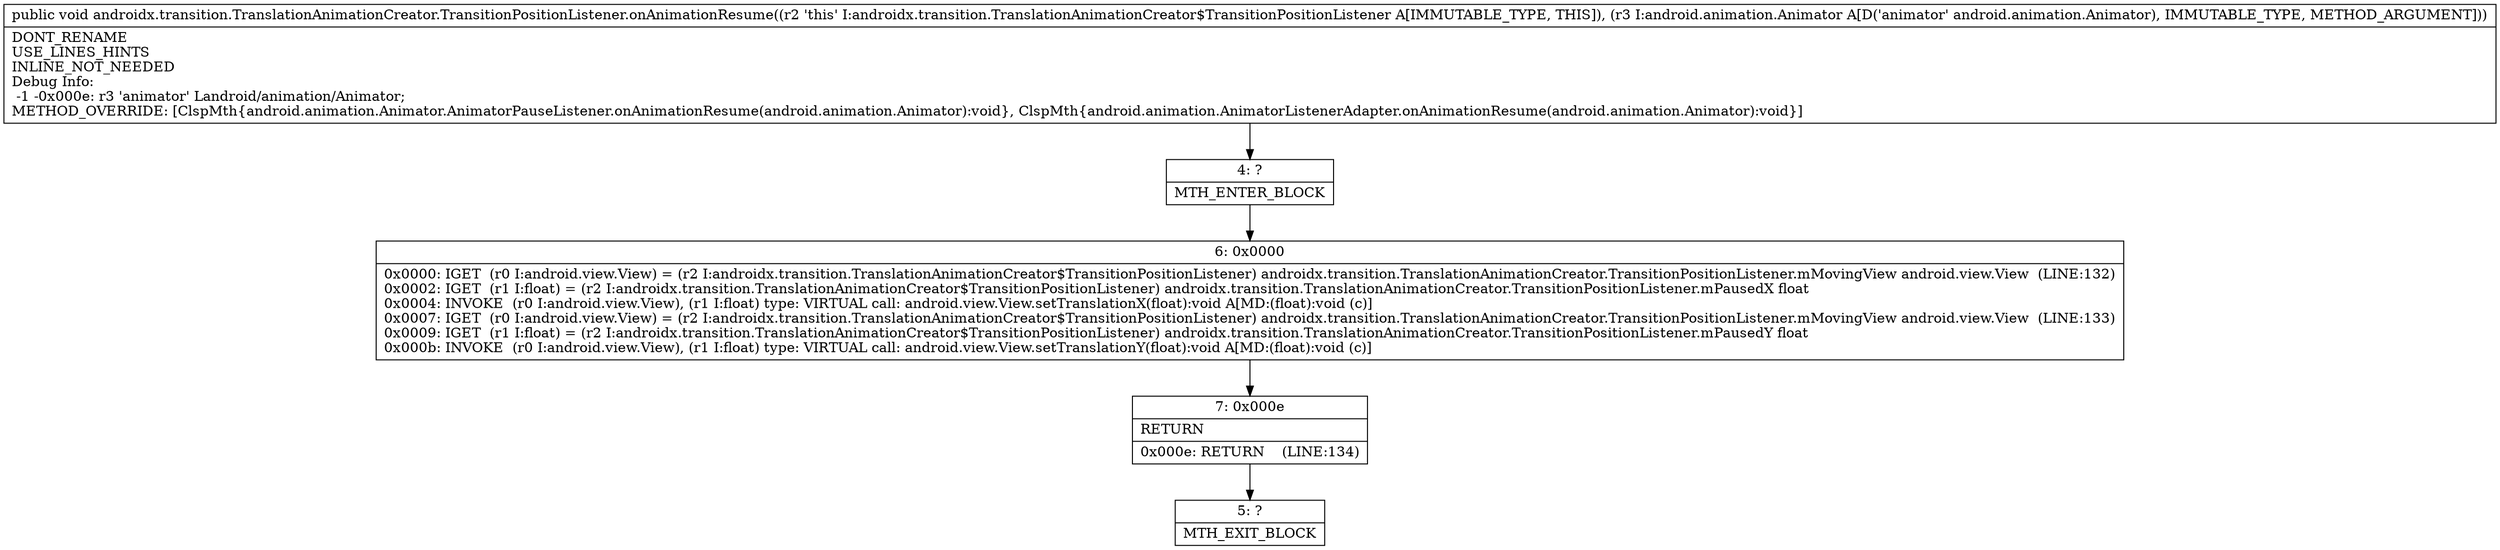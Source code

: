digraph "CFG forandroidx.transition.TranslationAnimationCreator.TransitionPositionListener.onAnimationResume(Landroid\/animation\/Animator;)V" {
Node_4 [shape=record,label="{4\:\ ?|MTH_ENTER_BLOCK\l}"];
Node_6 [shape=record,label="{6\:\ 0x0000|0x0000: IGET  (r0 I:android.view.View) = (r2 I:androidx.transition.TranslationAnimationCreator$TransitionPositionListener) androidx.transition.TranslationAnimationCreator.TransitionPositionListener.mMovingView android.view.View  (LINE:132)\l0x0002: IGET  (r1 I:float) = (r2 I:androidx.transition.TranslationAnimationCreator$TransitionPositionListener) androidx.transition.TranslationAnimationCreator.TransitionPositionListener.mPausedX float \l0x0004: INVOKE  (r0 I:android.view.View), (r1 I:float) type: VIRTUAL call: android.view.View.setTranslationX(float):void A[MD:(float):void (c)]\l0x0007: IGET  (r0 I:android.view.View) = (r2 I:androidx.transition.TranslationAnimationCreator$TransitionPositionListener) androidx.transition.TranslationAnimationCreator.TransitionPositionListener.mMovingView android.view.View  (LINE:133)\l0x0009: IGET  (r1 I:float) = (r2 I:androidx.transition.TranslationAnimationCreator$TransitionPositionListener) androidx.transition.TranslationAnimationCreator.TransitionPositionListener.mPausedY float \l0x000b: INVOKE  (r0 I:android.view.View), (r1 I:float) type: VIRTUAL call: android.view.View.setTranslationY(float):void A[MD:(float):void (c)]\l}"];
Node_7 [shape=record,label="{7\:\ 0x000e|RETURN\l|0x000e: RETURN    (LINE:134)\l}"];
Node_5 [shape=record,label="{5\:\ ?|MTH_EXIT_BLOCK\l}"];
MethodNode[shape=record,label="{public void androidx.transition.TranslationAnimationCreator.TransitionPositionListener.onAnimationResume((r2 'this' I:androidx.transition.TranslationAnimationCreator$TransitionPositionListener A[IMMUTABLE_TYPE, THIS]), (r3 I:android.animation.Animator A[D('animator' android.animation.Animator), IMMUTABLE_TYPE, METHOD_ARGUMENT]))  | DONT_RENAME\lUSE_LINES_HINTS\lINLINE_NOT_NEEDED\lDebug Info:\l  \-1 \-0x000e: r3 'animator' Landroid\/animation\/Animator;\lMETHOD_OVERRIDE: [ClspMth\{android.animation.Animator.AnimatorPauseListener.onAnimationResume(android.animation.Animator):void\}, ClspMth\{android.animation.AnimatorListenerAdapter.onAnimationResume(android.animation.Animator):void\}]\l}"];
MethodNode -> Node_4;Node_4 -> Node_6;
Node_6 -> Node_7;
Node_7 -> Node_5;
}

